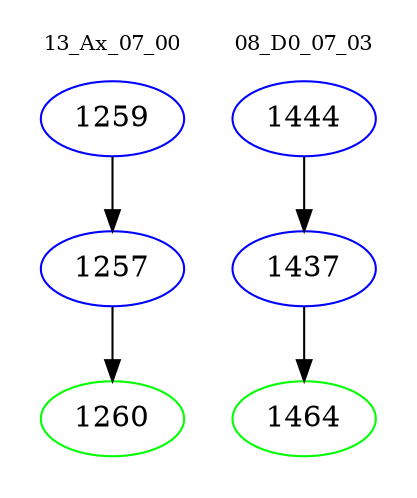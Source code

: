 digraph{
subgraph cluster_0 {
color = white
label = "13_Ax_07_00";
fontsize=10;
T0_1259 [label="1259", color="blue"]
T0_1259 -> T0_1257 [color="black"]
T0_1257 [label="1257", color="blue"]
T0_1257 -> T0_1260 [color="black"]
T0_1260 [label="1260", color="green"]
}
subgraph cluster_1 {
color = white
label = "08_D0_07_03";
fontsize=10;
T1_1444 [label="1444", color="blue"]
T1_1444 -> T1_1437 [color="black"]
T1_1437 [label="1437", color="blue"]
T1_1437 -> T1_1464 [color="black"]
T1_1464 [label="1464", color="green"]
}
}
